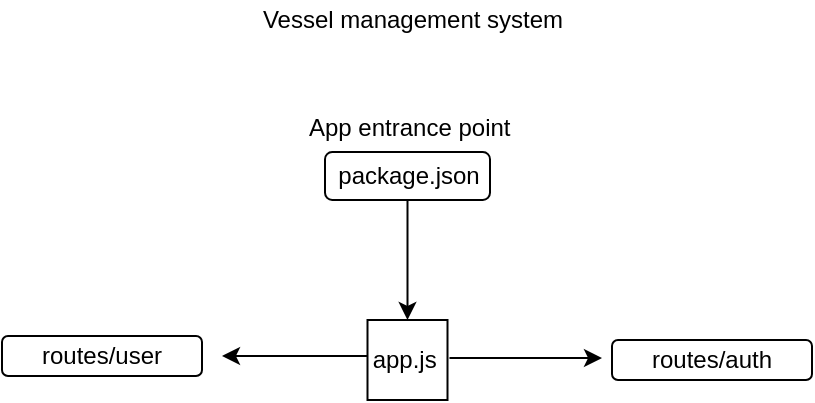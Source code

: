 <mxfile>
    <diagram id="L3ZA_uq9OZCvQq6X4Tz9" name="Page-1">
        <mxGraphModel dx="371" dy="375" grid="1" gridSize="10" guides="1" tooltips="1" connect="1" arrows="1" fold="1" page="1" pageScale="1" pageWidth="850" pageHeight="1100" math="0" shadow="0">
            <root>
                <mxCell id="0"/>
                <mxCell id="1" parent="0"/>
                <mxCell id="15" value="" style="edgeStyle=none;html=1;exitX=0.5;exitY=1;exitDx=0;exitDy=0;entryX=0.5;entryY=0;entryDx=0;entryDy=0;" edge="1" parent="1" source="11" target="2">
                    <mxGeometry relative="1" as="geometry">
                        <mxPoint x="223" y="120" as="sourcePoint"/>
                        <mxPoint x="223" y="160" as="targetPoint"/>
                    </mxGeometry>
                </mxCell>
                <mxCell id="2" value="app.js&amp;nbsp;" style="whiteSpace=wrap;html=1;aspect=fixed;" vertex="1" parent="1">
                    <mxGeometry x="202.75" y="170" width="40" height="40" as="geometry"/>
                </mxCell>
                <mxCell id="3" value="Vessel management system" style="text;html=1;align=center;verticalAlign=middle;resizable=0;points=[];autosize=1;strokeColor=none;" vertex="1" parent="1">
                    <mxGeometry x="140" y="10" width="170" height="20" as="geometry"/>
                </mxCell>
                <mxCell id="4" value="App entrance point" style="text;strokeColor=none;fillColor=none;align=left;verticalAlign=top;spacingLeft=4;spacingRight=4;overflow=hidden;rotatable=0;points=[[0,0.5],[1,0.5]];portConstraint=eastwest;" vertex="1" parent="1">
                    <mxGeometry x="167.5" y="60" width="115" height="26" as="geometry"/>
                </mxCell>
                <mxCell id="11" value="package.json" style="rounded=1;whiteSpace=wrap;html=1;" vertex="1" parent="1">
                    <mxGeometry x="181.5" y="86" width="82.5" height="24" as="geometry"/>
                </mxCell>
                <mxCell id="17" value="" style="edgeStyle=none;html=1;" edge="1" parent="1">
                    <mxGeometry relative="1" as="geometry">
                        <mxPoint x="203" y="188" as="sourcePoint"/>
                        <mxPoint x="130" y="188" as="targetPoint"/>
                    </mxGeometry>
                </mxCell>
                <mxCell id="18" value="routes/user" style="rounded=1;whiteSpace=wrap;html=1;" vertex="1" parent="1">
                    <mxGeometry x="20" y="178" width="100" height="20" as="geometry"/>
                </mxCell>
                <mxCell id="19" value="" style="edgeStyle=none;html=1;" edge="1" parent="1">
                    <mxGeometry relative="1" as="geometry">
                        <mxPoint x="243.75" y="189" as="sourcePoint"/>
                        <mxPoint x="320" y="189" as="targetPoint"/>
                    </mxGeometry>
                </mxCell>
                <mxCell id="20" value="routes/auth" style="rounded=1;whiteSpace=wrap;html=1;" vertex="1" parent="1">
                    <mxGeometry x="325" y="180" width="100" height="20" as="geometry"/>
                </mxCell>
            </root>
        </mxGraphModel>
    </diagram>
</mxfile>